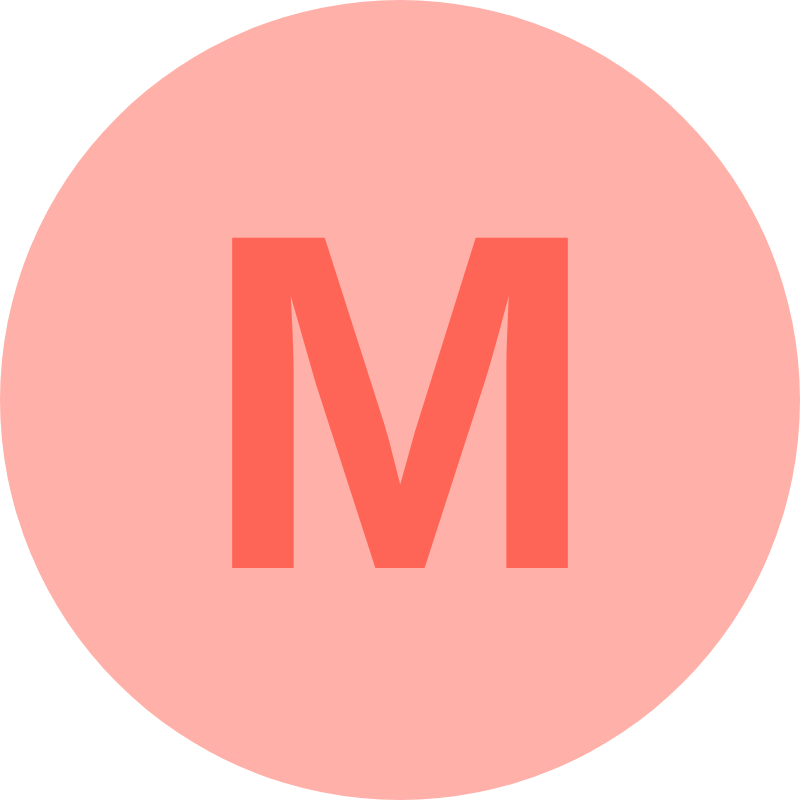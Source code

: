 <mxfile>
    <diagram id="leo3fohcpxAp7H4ce3_a" name="ページ1">
        <mxGraphModel dx="1046" dy="577" grid="1" gridSize="10" guides="1" tooltips="1" connect="1" arrows="1" fold="1" page="1" pageScale="1" pageWidth="400" pageHeight="400" math="0" shadow="0">
            <root>
                <mxCell id="0"/>
                <mxCell id="1" parent="0"/>
                <mxCell id="2" value="&lt;font style=&quot;font-size: 240px;&quot;&gt;M&lt;/font&gt;" style="ellipse;whiteSpace=wrap;html=1;fillColor=#FFB0A8;strokeColor=none;fontColor=#FF6557;fontSize=240;horizontal=1;fontStyle=1" parent="1" vertex="1">
                    <mxGeometry width="400" height="400" as="geometry"/>
                </mxCell>
            </root>
        </mxGraphModel>
    </diagram>
</mxfile>